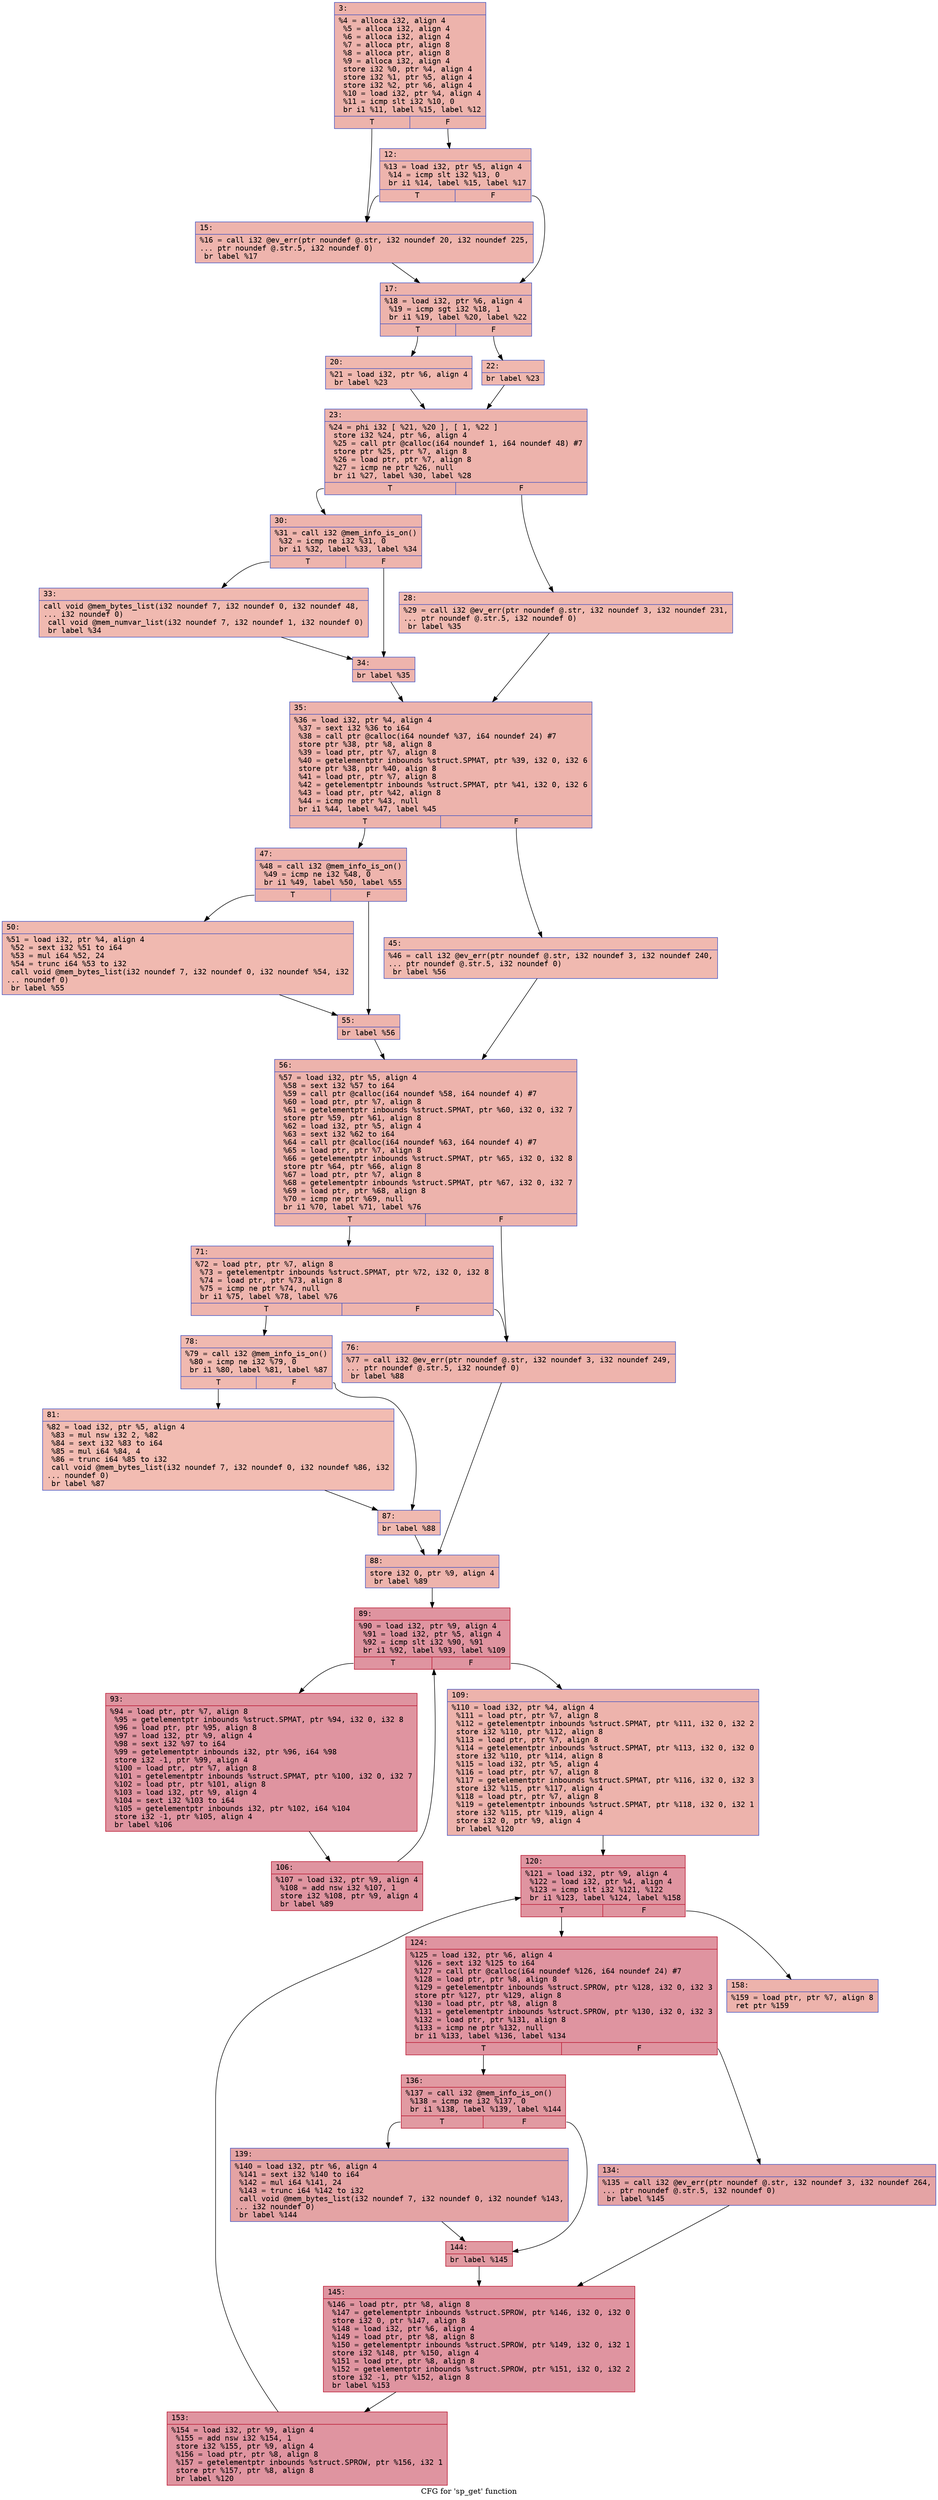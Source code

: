digraph "CFG for 'sp_get' function" {
	label="CFG for 'sp_get' function";

	Node0x600002661c20 [shape=record,color="#3d50c3ff", style=filled, fillcolor="#d6524470" fontname="Courier",label="{3:\l|  %4 = alloca i32, align 4\l  %5 = alloca i32, align 4\l  %6 = alloca i32, align 4\l  %7 = alloca ptr, align 8\l  %8 = alloca ptr, align 8\l  %9 = alloca i32, align 4\l  store i32 %0, ptr %4, align 4\l  store i32 %1, ptr %5, align 4\l  store i32 %2, ptr %6, align 4\l  %10 = load i32, ptr %4, align 4\l  %11 = icmp slt i32 %10, 0\l  br i1 %11, label %15, label %12\l|{<s0>T|<s1>F}}"];
	Node0x600002661c20:s0 -> Node0x600002661cc0[tooltip="3 -> 15\nProbability 37.50%" ];
	Node0x600002661c20:s1 -> Node0x600002661c70[tooltip="3 -> 12\nProbability 62.50%" ];
	Node0x600002661c70 [shape=record,color="#3d50c3ff", style=filled, fillcolor="#d8564670" fontname="Courier",label="{12:\l|  %13 = load i32, ptr %5, align 4\l  %14 = icmp slt i32 %13, 0\l  br i1 %14, label %15, label %17\l|{<s0>T|<s1>F}}"];
	Node0x600002661c70:s0 -> Node0x600002661cc0[tooltip="12 -> 15\nProbability 37.50%" ];
	Node0x600002661c70:s1 -> Node0x600002661d10[tooltip="12 -> 17\nProbability 62.50%" ];
	Node0x600002661cc0 [shape=record,color="#3d50c3ff", style=filled, fillcolor="#d8564670" fontname="Courier",label="{15:\l|  %16 = call i32 @ev_err(ptr noundef @.str, i32 noundef 20, i32 noundef 225,\l... ptr noundef @.str.5, i32 noundef 0)\l  br label %17\l}"];
	Node0x600002661cc0 -> Node0x600002661d10[tooltip="15 -> 17\nProbability 100.00%" ];
	Node0x600002661d10 [shape=record,color="#3d50c3ff", style=filled, fillcolor="#d6524470" fontname="Courier",label="{17:\l|  %18 = load i32, ptr %6, align 4\l  %19 = icmp sgt i32 %18, 1\l  br i1 %19, label %20, label %22\l|{<s0>T|<s1>F}}"];
	Node0x600002661d10:s0 -> Node0x600002661d60[tooltip="17 -> 20\nProbability 50.00%" ];
	Node0x600002661d10:s1 -> Node0x600002661db0[tooltip="17 -> 22\nProbability 50.00%" ];
	Node0x600002661d60 [shape=record,color="#3d50c3ff", style=filled, fillcolor="#dc5d4a70" fontname="Courier",label="{20:\l|  %21 = load i32, ptr %6, align 4\l  br label %23\l}"];
	Node0x600002661d60 -> Node0x600002661e00[tooltip="20 -> 23\nProbability 100.00%" ];
	Node0x600002661db0 [shape=record,color="#3d50c3ff", style=filled, fillcolor="#dc5d4a70" fontname="Courier",label="{22:\l|  br label %23\l}"];
	Node0x600002661db0 -> Node0x600002661e00[tooltip="22 -> 23\nProbability 100.00%" ];
	Node0x600002661e00 [shape=record,color="#3d50c3ff", style=filled, fillcolor="#d6524470" fontname="Courier",label="{23:\l|  %24 = phi i32 [ %21, %20 ], [ 1, %22 ]\l  store i32 %24, ptr %6, align 4\l  %25 = call ptr @calloc(i64 noundef 1, i64 noundef 48) #7\l  store ptr %25, ptr %7, align 8\l  %26 = load ptr, ptr %7, align 8\l  %27 = icmp ne ptr %26, null\l  br i1 %27, label %30, label %28\l|{<s0>T|<s1>F}}"];
	Node0x600002661e00:s0 -> Node0x600002661ea0[tooltip="23 -> 30\nProbability 62.50%" ];
	Node0x600002661e00:s1 -> Node0x600002661e50[tooltip="23 -> 28\nProbability 37.50%" ];
	Node0x600002661e50 [shape=record,color="#3d50c3ff", style=filled, fillcolor="#de614d70" fontname="Courier",label="{28:\l|  %29 = call i32 @ev_err(ptr noundef @.str, i32 noundef 3, i32 noundef 231,\l... ptr noundef @.str.5, i32 noundef 0)\l  br label %35\l}"];
	Node0x600002661e50 -> Node0x600002661f90[tooltip="28 -> 35\nProbability 100.00%" ];
	Node0x600002661ea0 [shape=record,color="#3d50c3ff", style=filled, fillcolor="#d8564670" fontname="Courier",label="{30:\l|  %31 = call i32 @mem_info_is_on()\l  %32 = icmp ne i32 %31, 0\l  br i1 %32, label %33, label %34\l|{<s0>T|<s1>F}}"];
	Node0x600002661ea0:s0 -> Node0x600002661ef0[tooltip="30 -> 33\nProbability 62.50%" ];
	Node0x600002661ea0:s1 -> Node0x600002661f40[tooltip="30 -> 34\nProbability 37.50%" ];
	Node0x600002661ef0 [shape=record,color="#3d50c3ff", style=filled, fillcolor="#de614d70" fontname="Courier",label="{33:\l|  call void @mem_bytes_list(i32 noundef 7, i32 noundef 0, i32 noundef 48,\l... i32 noundef 0)\l  call void @mem_numvar_list(i32 noundef 7, i32 noundef 1, i32 noundef 0)\l  br label %34\l}"];
	Node0x600002661ef0 -> Node0x600002661f40[tooltip="33 -> 34\nProbability 100.00%" ];
	Node0x600002661f40 [shape=record,color="#3d50c3ff", style=filled, fillcolor="#d8564670" fontname="Courier",label="{34:\l|  br label %35\l}"];
	Node0x600002661f40 -> Node0x600002661f90[tooltip="34 -> 35\nProbability 100.00%" ];
	Node0x600002661f90 [shape=record,color="#3d50c3ff", style=filled, fillcolor="#d6524470" fontname="Courier",label="{35:\l|  %36 = load i32, ptr %4, align 4\l  %37 = sext i32 %36 to i64\l  %38 = call ptr @calloc(i64 noundef %37, i64 noundef 24) #7\l  store ptr %38, ptr %8, align 8\l  %39 = load ptr, ptr %7, align 8\l  %40 = getelementptr inbounds %struct.SPMAT, ptr %39, i32 0, i32 6\l  store ptr %38, ptr %40, align 8\l  %41 = load ptr, ptr %7, align 8\l  %42 = getelementptr inbounds %struct.SPMAT, ptr %41, i32 0, i32 6\l  %43 = load ptr, ptr %42, align 8\l  %44 = icmp ne ptr %43, null\l  br i1 %44, label %47, label %45\l|{<s0>T|<s1>F}}"];
	Node0x600002661f90:s0 -> Node0x600002662030[tooltip="35 -> 47\nProbability 62.50%" ];
	Node0x600002661f90:s1 -> Node0x600002661fe0[tooltip="35 -> 45\nProbability 37.50%" ];
	Node0x600002661fe0 [shape=record,color="#3d50c3ff", style=filled, fillcolor="#de614d70" fontname="Courier",label="{45:\l|  %46 = call i32 @ev_err(ptr noundef @.str, i32 noundef 3, i32 noundef 240,\l... ptr noundef @.str.5, i32 noundef 0)\l  br label %56\l}"];
	Node0x600002661fe0 -> Node0x600002662120[tooltip="45 -> 56\nProbability 100.00%" ];
	Node0x600002662030 [shape=record,color="#3d50c3ff", style=filled, fillcolor="#d8564670" fontname="Courier",label="{47:\l|  %48 = call i32 @mem_info_is_on()\l  %49 = icmp ne i32 %48, 0\l  br i1 %49, label %50, label %55\l|{<s0>T|<s1>F}}"];
	Node0x600002662030:s0 -> Node0x600002662080[tooltip="47 -> 50\nProbability 62.50%" ];
	Node0x600002662030:s1 -> Node0x6000026620d0[tooltip="47 -> 55\nProbability 37.50%" ];
	Node0x600002662080 [shape=record,color="#3d50c3ff", style=filled, fillcolor="#de614d70" fontname="Courier",label="{50:\l|  %51 = load i32, ptr %4, align 4\l  %52 = sext i32 %51 to i64\l  %53 = mul i64 %52, 24\l  %54 = trunc i64 %53 to i32\l  call void @mem_bytes_list(i32 noundef 7, i32 noundef 0, i32 noundef %54, i32\l... noundef 0)\l  br label %55\l}"];
	Node0x600002662080 -> Node0x6000026620d0[tooltip="50 -> 55\nProbability 100.00%" ];
	Node0x6000026620d0 [shape=record,color="#3d50c3ff", style=filled, fillcolor="#d8564670" fontname="Courier",label="{55:\l|  br label %56\l}"];
	Node0x6000026620d0 -> Node0x600002662120[tooltip="55 -> 56\nProbability 100.00%" ];
	Node0x600002662120 [shape=record,color="#3d50c3ff", style=filled, fillcolor="#d6524470" fontname="Courier",label="{56:\l|  %57 = load i32, ptr %5, align 4\l  %58 = sext i32 %57 to i64\l  %59 = call ptr @calloc(i64 noundef %58, i64 noundef 4) #7\l  %60 = load ptr, ptr %7, align 8\l  %61 = getelementptr inbounds %struct.SPMAT, ptr %60, i32 0, i32 7\l  store ptr %59, ptr %61, align 8\l  %62 = load i32, ptr %5, align 4\l  %63 = sext i32 %62 to i64\l  %64 = call ptr @calloc(i64 noundef %63, i64 noundef 4) #7\l  %65 = load ptr, ptr %7, align 8\l  %66 = getelementptr inbounds %struct.SPMAT, ptr %65, i32 0, i32 8\l  store ptr %64, ptr %66, align 8\l  %67 = load ptr, ptr %7, align 8\l  %68 = getelementptr inbounds %struct.SPMAT, ptr %67, i32 0, i32 7\l  %69 = load ptr, ptr %68, align 8\l  %70 = icmp ne ptr %69, null\l  br i1 %70, label %71, label %76\l|{<s0>T|<s1>F}}"];
	Node0x600002662120:s0 -> Node0x600002662170[tooltip="56 -> 71\nProbability 62.50%" ];
	Node0x600002662120:s1 -> Node0x6000026621c0[tooltip="56 -> 76\nProbability 37.50%" ];
	Node0x600002662170 [shape=record,color="#3d50c3ff", style=filled, fillcolor="#d8564670" fontname="Courier",label="{71:\l|  %72 = load ptr, ptr %7, align 8\l  %73 = getelementptr inbounds %struct.SPMAT, ptr %72, i32 0, i32 8\l  %74 = load ptr, ptr %73, align 8\l  %75 = icmp ne ptr %74, null\l  br i1 %75, label %78, label %76\l|{<s0>T|<s1>F}}"];
	Node0x600002662170:s0 -> Node0x600002662210[tooltip="71 -> 78\nProbability 62.50%" ];
	Node0x600002662170:s1 -> Node0x6000026621c0[tooltip="71 -> 76\nProbability 37.50%" ];
	Node0x6000026621c0 [shape=record,color="#3d50c3ff", style=filled, fillcolor="#d8564670" fontname="Courier",label="{76:\l|  %77 = call i32 @ev_err(ptr noundef @.str, i32 noundef 3, i32 noundef 249,\l... ptr noundef @.str.5, i32 noundef 0)\l  br label %88\l}"];
	Node0x6000026621c0 -> Node0x600002662300[tooltip="76 -> 88\nProbability 100.00%" ];
	Node0x600002662210 [shape=record,color="#3d50c3ff", style=filled, fillcolor="#de614d70" fontname="Courier",label="{78:\l|  %79 = call i32 @mem_info_is_on()\l  %80 = icmp ne i32 %79, 0\l  br i1 %80, label %81, label %87\l|{<s0>T|<s1>F}}"];
	Node0x600002662210:s0 -> Node0x600002662260[tooltip="78 -> 81\nProbability 62.50%" ];
	Node0x600002662210:s1 -> Node0x6000026622b0[tooltip="78 -> 87\nProbability 37.50%" ];
	Node0x600002662260 [shape=record,color="#3d50c3ff", style=filled, fillcolor="#e1675170" fontname="Courier",label="{81:\l|  %82 = load i32, ptr %5, align 4\l  %83 = mul nsw i32 2, %82\l  %84 = sext i32 %83 to i64\l  %85 = mul i64 %84, 4\l  %86 = trunc i64 %85 to i32\l  call void @mem_bytes_list(i32 noundef 7, i32 noundef 0, i32 noundef %86, i32\l... noundef 0)\l  br label %87\l}"];
	Node0x600002662260 -> Node0x6000026622b0[tooltip="81 -> 87\nProbability 100.00%" ];
	Node0x6000026622b0 [shape=record,color="#3d50c3ff", style=filled, fillcolor="#de614d70" fontname="Courier",label="{87:\l|  br label %88\l}"];
	Node0x6000026622b0 -> Node0x600002662300[tooltip="87 -> 88\nProbability 100.00%" ];
	Node0x600002662300 [shape=record,color="#3d50c3ff", style=filled, fillcolor="#d6524470" fontname="Courier",label="{88:\l|  store i32 0, ptr %9, align 4\l  br label %89\l}"];
	Node0x600002662300 -> Node0x600002662350[tooltip="88 -> 89\nProbability 100.00%" ];
	Node0x600002662350 [shape=record,color="#b70d28ff", style=filled, fillcolor="#b70d2870" fontname="Courier",label="{89:\l|  %90 = load i32, ptr %9, align 4\l  %91 = load i32, ptr %5, align 4\l  %92 = icmp slt i32 %90, %91\l  br i1 %92, label %93, label %109\l|{<s0>T|<s1>F}}"];
	Node0x600002662350:s0 -> Node0x6000026623a0[tooltip="89 -> 93\nProbability 96.88%" ];
	Node0x600002662350:s1 -> Node0x600002662440[tooltip="89 -> 109\nProbability 3.12%" ];
	Node0x6000026623a0 [shape=record,color="#b70d28ff", style=filled, fillcolor="#b70d2870" fontname="Courier",label="{93:\l|  %94 = load ptr, ptr %7, align 8\l  %95 = getelementptr inbounds %struct.SPMAT, ptr %94, i32 0, i32 8\l  %96 = load ptr, ptr %95, align 8\l  %97 = load i32, ptr %9, align 4\l  %98 = sext i32 %97 to i64\l  %99 = getelementptr inbounds i32, ptr %96, i64 %98\l  store i32 -1, ptr %99, align 4\l  %100 = load ptr, ptr %7, align 8\l  %101 = getelementptr inbounds %struct.SPMAT, ptr %100, i32 0, i32 7\l  %102 = load ptr, ptr %101, align 8\l  %103 = load i32, ptr %9, align 4\l  %104 = sext i32 %103 to i64\l  %105 = getelementptr inbounds i32, ptr %102, i64 %104\l  store i32 -1, ptr %105, align 4\l  br label %106\l}"];
	Node0x6000026623a0 -> Node0x6000026623f0[tooltip="93 -> 106\nProbability 100.00%" ];
	Node0x6000026623f0 [shape=record,color="#b70d28ff", style=filled, fillcolor="#b70d2870" fontname="Courier",label="{106:\l|  %107 = load i32, ptr %9, align 4\l  %108 = add nsw i32 %107, 1\l  store i32 %108, ptr %9, align 4\l  br label %89\l}"];
	Node0x6000026623f0 -> Node0x600002662350[tooltip="106 -> 89\nProbability 100.00%" ];
	Node0x600002662440 [shape=record,color="#3d50c3ff", style=filled, fillcolor="#d6524470" fontname="Courier",label="{109:\l|  %110 = load i32, ptr %4, align 4\l  %111 = load ptr, ptr %7, align 8\l  %112 = getelementptr inbounds %struct.SPMAT, ptr %111, i32 0, i32 2\l  store i32 %110, ptr %112, align 8\l  %113 = load ptr, ptr %7, align 8\l  %114 = getelementptr inbounds %struct.SPMAT, ptr %113, i32 0, i32 0\l  store i32 %110, ptr %114, align 8\l  %115 = load i32, ptr %5, align 4\l  %116 = load ptr, ptr %7, align 8\l  %117 = getelementptr inbounds %struct.SPMAT, ptr %116, i32 0, i32 3\l  store i32 %115, ptr %117, align 4\l  %118 = load ptr, ptr %7, align 8\l  %119 = getelementptr inbounds %struct.SPMAT, ptr %118, i32 0, i32 1\l  store i32 %115, ptr %119, align 4\l  store i32 0, ptr %9, align 4\l  br label %120\l}"];
	Node0x600002662440 -> Node0x600002662490[tooltip="109 -> 120\nProbability 100.00%" ];
	Node0x600002662490 [shape=record,color="#b70d28ff", style=filled, fillcolor="#b70d2870" fontname="Courier",label="{120:\l|  %121 = load i32, ptr %9, align 4\l  %122 = load i32, ptr %4, align 4\l  %123 = icmp slt i32 %121, %122\l  br i1 %123, label %124, label %158\l|{<s0>T|<s1>F}}"];
	Node0x600002662490:s0 -> Node0x6000026624e0[tooltip="120 -> 124\nProbability 96.88%" ];
	Node0x600002662490:s1 -> Node0x600002662710[tooltip="120 -> 158\nProbability 3.12%" ];
	Node0x6000026624e0 [shape=record,color="#b70d28ff", style=filled, fillcolor="#b70d2870" fontname="Courier",label="{124:\l|  %125 = load i32, ptr %6, align 4\l  %126 = sext i32 %125 to i64\l  %127 = call ptr @calloc(i64 noundef %126, i64 noundef 24) #7\l  %128 = load ptr, ptr %8, align 8\l  %129 = getelementptr inbounds %struct.SPROW, ptr %128, i32 0, i32 3\l  store ptr %127, ptr %129, align 8\l  %130 = load ptr, ptr %8, align 8\l  %131 = getelementptr inbounds %struct.SPROW, ptr %130, i32 0, i32 3\l  %132 = load ptr, ptr %131, align 8\l  %133 = icmp ne ptr %132, null\l  br i1 %133, label %136, label %134\l|{<s0>T|<s1>F}}"];
	Node0x6000026624e0:s0 -> Node0x600002662580[tooltip="124 -> 136\nProbability 62.50%" ];
	Node0x6000026624e0:s1 -> Node0x600002662530[tooltip="124 -> 134\nProbability 37.50%" ];
	Node0x600002662530 [shape=record,color="#3d50c3ff", style=filled, fillcolor="#c32e3170" fontname="Courier",label="{134:\l|  %135 = call i32 @ev_err(ptr noundef @.str, i32 noundef 3, i32 noundef 264,\l... ptr noundef @.str.5, i32 noundef 0)\l  br label %145\l}"];
	Node0x600002662530 -> Node0x600002662670[tooltip="134 -> 145\nProbability 100.00%" ];
	Node0x600002662580 [shape=record,color="#b70d28ff", style=filled, fillcolor="#bb1b2c70" fontname="Courier",label="{136:\l|  %137 = call i32 @mem_info_is_on()\l  %138 = icmp ne i32 %137, 0\l  br i1 %138, label %139, label %144\l|{<s0>T|<s1>F}}"];
	Node0x600002662580:s0 -> Node0x6000026625d0[tooltip="136 -> 139\nProbability 62.50%" ];
	Node0x600002662580:s1 -> Node0x600002662620[tooltip="136 -> 144\nProbability 37.50%" ];
	Node0x6000026625d0 [shape=record,color="#3d50c3ff", style=filled, fillcolor="#c32e3170" fontname="Courier",label="{139:\l|  %140 = load i32, ptr %6, align 4\l  %141 = sext i32 %140 to i64\l  %142 = mul i64 %141, 24\l  %143 = trunc i64 %142 to i32\l  call void @mem_bytes_list(i32 noundef 7, i32 noundef 0, i32 noundef %143,\l... i32 noundef 0)\l  br label %144\l}"];
	Node0x6000026625d0 -> Node0x600002662620[tooltip="139 -> 144\nProbability 100.00%" ];
	Node0x600002662620 [shape=record,color="#b70d28ff", style=filled, fillcolor="#bb1b2c70" fontname="Courier",label="{144:\l|  br label %145\l}"];
	Node0x600002662620 -> Node0x600002662670[tooltip="144 -> 145\nProbability 100.00%" ];
	Node0x600002662670 [shape=record,color="#b70d28ff", style=filled, fillcolor="#b70d2870" fontname="Courier",label="{145:\l|  %146 = load ptr, ptr %8, align 8\l  %147 = getelementptr inbounds %struct.SPROW, ptr %146, i32 0, i32 0\l  store i32 0, ptr %147, align 8\l  %148 = load i32, ptr %6, align 4\l  %149 = load ptr, ptr %8, align 8\l  %150 = getelementptr inbounds %struct.SPROW, ptr %149, i32 0, i32 1\l  store i32 %148, ptr %150, align 4\l  %151 = load ptr, ptr %8, align 8\l  %152 = getelementptr inbounds %struct.SPROW, ptr %151, i32 0, i32 2\l  store i32 -1, ptr %152, align 8\l  br label %153\l}"];
	Node0x600002662670 -> Node0x6000026626c0[tooltip="145 -> 153\nProbability 100.00%" ];
	Node0x6000026626c0 [shape=record,color="#b70d28ff", style=filled, fillcolor="#b70d2870" fontname="Courier",label="{153:\l|  %154 = load i32, ptr %9, align 4\l  %155 = add nsw i32 %154, 1\l  store i32 %155, ptr %9, align 4\l  %156 = load ptr, ptr %8, align 8\l  %157 = getelementptr inbounds %struct.SPROW, ptr %156, i32 1\l  store ptr %157, ptr %8, align 8\l  br label %120\l}"];
	Node0x6000026626c0 -> Node0x600002662490[tooltip="153 -> 120\nProbability 100.00%" ];
	Node0x600002662710 [shape=record,color="#3d50c3ff", style=filled, fillcolor="#d6524470" fontname="Courier",label="{158:\l|  %159 = load ptr, ptr %7, align 8\l  ret ptr %159\l}"];
}
